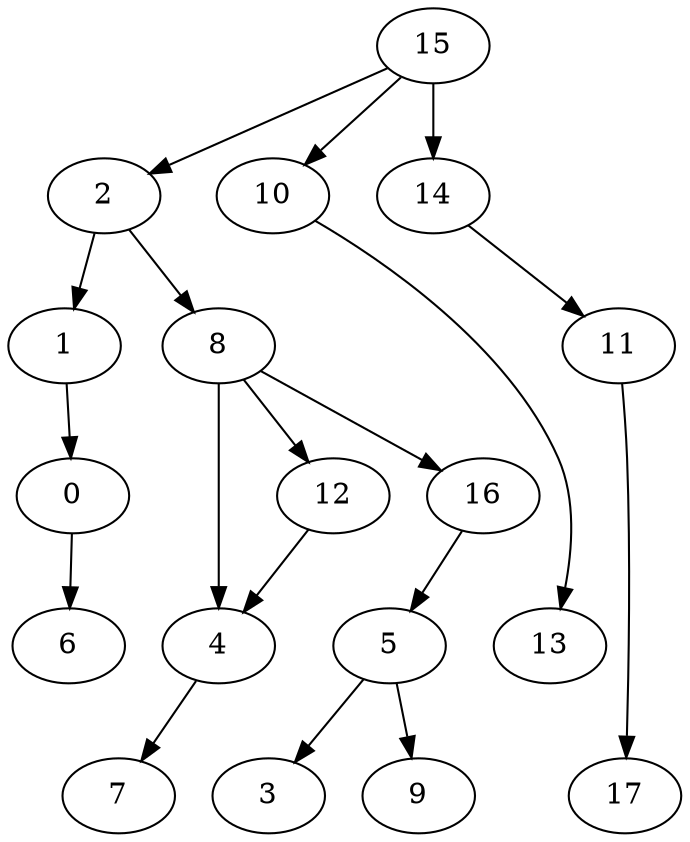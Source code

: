 digraph G {
    0;
    6;
    1;
    2;
    8;
    4;
    12;
    16;
    7;
    5;
    3;
    9;
    10;
    13;
    11;
    17;
    14;
    15;
    0 -> 6 [weight=0];
    1 -> 0 [weight=0];
    2 -> 1 [weight=0];
    2 -> 8 [weight=0];
    8 -> 4 [weight=1];
    8 -> 12 [weight=0];
    8 -> 16 [weight=0];
    4 -> 7 [weight=0];
    12 -> 4 [weight=0];
    16 -> 5 [weight=0];
    5 -> 3 [weight=0];
    5 -> 9 [weight=0];
    10 -> 13 [weight=0];
    11 -> 17 [weight=0];
    14 -> 11 [weight=0];
    15 -> 2 [weight=0];
    15 -> 10 [weight=0];
    15 -> 14 [weight=1];
}
